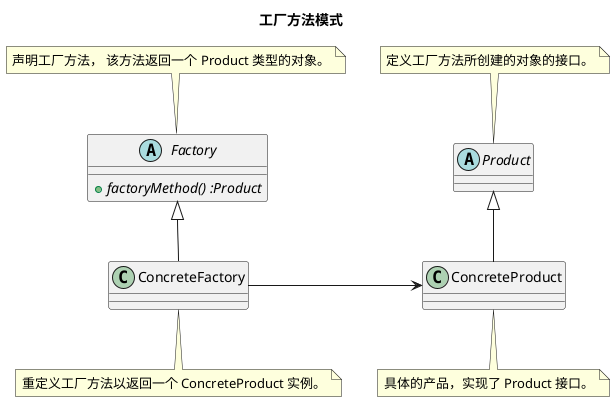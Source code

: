 @startuml

title <b>工厂方法模式</b>

abstract class Product {
}
note top: 定义工厂方法所创建的对象的接口。

class ConcreteProduct {
}
note bottom: 具体的产品，实现了 Product 接口。

abstract class Factory {
  + {abstract} factoryMethod() :Product
}
note top: 声明工厂方法， 该方法返回一个 Product 类型的对象。

class ConcreteFactory {
}
note bottom: 重定义工厂方法以返回一个 ConcreteProduct 实例。

Product <|-- ConcreteProduct
Factory <|-- ConcreteFactory
ConcreteFactory -right-> ConcreteProduct

@enduml
